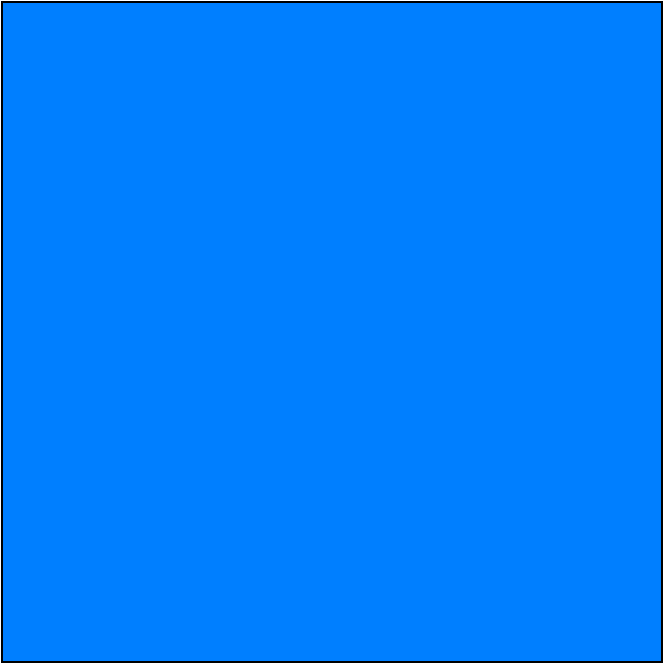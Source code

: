 <mxfile version="19.0.3" type="github">
  <diagram id="Nc_1yeXyaFWwP883QMn9" name="Page-1">
    <mxGraphModel dx="2031" dy="1140" grid="1" gridSize="10" guides="1" tooltips="1" connect="1" arrows="1" fold="1" page="1" pageScale="1" pageWidth="1600" pageHeight="900" math="0" shadow="0">
      <root>
        <mxCell id="0" />
        <mxCell id="1" parent="0" />
        <mxCell id="FCu0ZWnHnzeFnXwt4U6b-1" value="" style="whiteSpace=wrap;html=1;aspect=fixed;fillColor=#007FFF;" vertex="1" parent="1">
          <mxGeometry x="470" y="170" width="330" height="330" as="geometry" />
        </mxCell>
      </root>
    </mxGraphModel>
  </diagram>
</mxfile>

